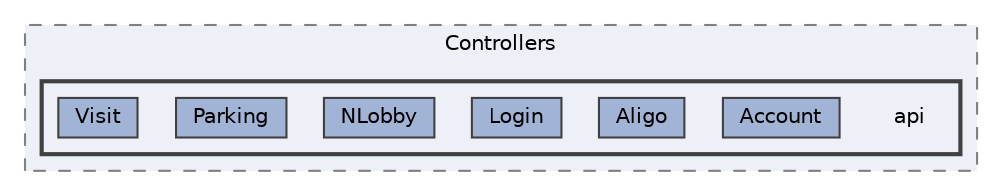 digraph "D:/Projects/SECUiDEA_ERP/SECUiDEA_ERP_Server/SECUiDEA_ERP_Server/Controllers/api"
{
 // LATEX_PDF_SIZE
  bgcolor="transparent";
  edge [fontname=Helvetica,fontsize=10,labelfontname=Helvetica,labelfontsize=10];
  node [fontname=Helvetica,fontsize=10,shape=box,height=0.2,width=0.4];
  compound=true
  subgraph clusterdir_a225e1f05f35e0ceb39b0d04360d61e9 {
    graph [ bgcolor="#edf0f7", pencolor="grey50", label="Controllers", fontname=Helvetica,fontsize=10 style="filled,dashed", URL="dir_a225e1f05f35e0ceb39b0d04360d61e9.html",tooltip=""]
  subgraph clusterdir_acdb3eb1a63852939e0f6a8d6baa0896 {
    graph [ bgcolor="#edf0f7", pencolor="grey25", label="", fontname=Helvetica,fontsize=10 style="filled,bold", URL="dir_acdb3eb1a63852939e0f6a8d6baa0896.html",tooltip=""]
    dir_acdb3eb1a63852939e0f6a8d6baa0896 [shape=plaintext, label="api"];
  dir_4f4fd0d1e576274d562f9f57bcd99aab [label="Account", fillcolor="#a2b4d6", color="grey25", style="filled", URL="dir_4f4fd0d1e576274d562f9f57bcd99aab.html",tooltip=""];
  dir_6df2c305a47e265118d30d259e2a4bd5 [label="Aligo", fillcolor="#a2b4d6", color="grey25", style="filled", URL="dir_6df2c305a47e265118d30d259e2a4bd5.html",tooltip=""];
  dir_b811e0adb18e500c1e79b1fbfc91ffbb [label="Login", fillcolor="#a2b4d6", color="grey25", style="filled", URL="dir_b811e0adb18e500c1e79b1fbfc91ffbb.html",tooltip=""];
  dir_28e69d7e30961a32e896c6fbae0d5449 [label="NLobby", fillcolor="#a2b4d6", color="grey25", style="filled", URL="dir_28e69d7e30961a32e896c6fbae0d5449.html",tooltip=""];
  dir_c1fa67ff3795169a63d9e5d3a4d50b28 [label="Parking", fillcolor="#a2b4d6", color="grey25", style="filled", URL="dir_c1fa67ff3795169a63d9e5d3a4d50b28.html",tooltip=""];
  dir_bf6e0996f07e3d5850cd08a1afe8f675 [label="Visit", fillcolor="#a2b4d6", color="grey25", style="filled", URL="dir_bf6e0996f07e3d5850cd08a1afe8f675.html",tooltip=""];
  }
  }
}
